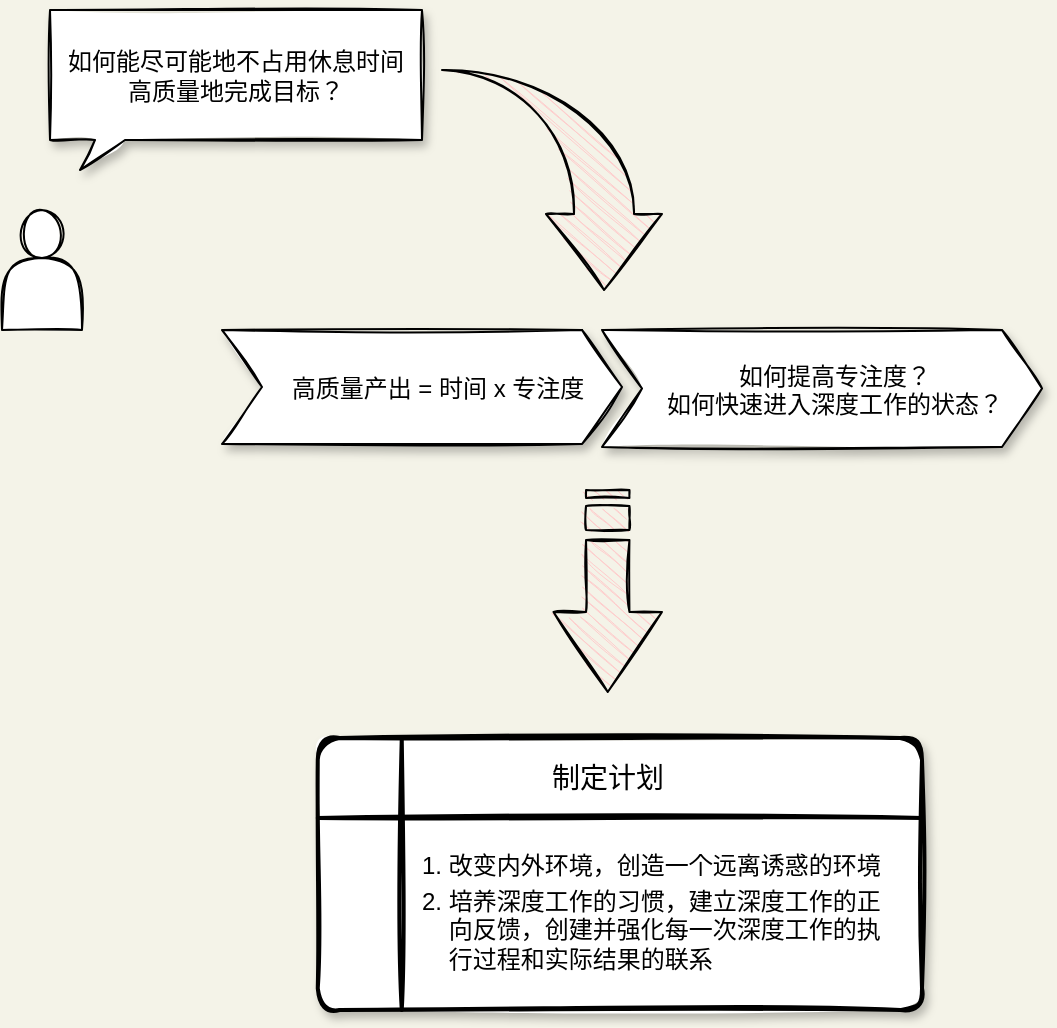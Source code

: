 <mxfile version="14.2.6" type="github">
  <diagram id="OWyOACpLeSbzCplrit9Z" name="第 1 页">
    <mxGraphModel dx="788" dy="517" grid="1" gridSize="10" guides="1" tooltips="1" connect="1" arrows="1" fold="1" page="1" pageScale="1" pageWidth="827" pageHeight="1169" background="#F4F3E8" math="0" shadow="0">
      <root>
        <mxCell id="0" />
        <mxCell id="1" parent="0" />
        <mxCell id="_OrqzrfAxAN4q48u0Pvt-3" value="" style="shape=actor;whiteSpace=wrap;html=1;sketch=1;rounded=1;" vertex="1" parent="1">
          <mxGeometry x="90" y="190" width="40" height="60" as="geometry" />
        </mxCell>
        <mxCell id="_OrqzrfAxAN4q48u0Pvt-4" value="如何能尽可能地不占用休息时间高质量地完成目标？" style="whiteSpace=wrap;html=1;shape=mxgraph.basic.rectCallout;dx=30;dy=15;boundedLbl=1;shadow=1;spacingLeft=6;spacingRight=6;sketch=1;rounded=1;" vertex="1" parent="1">
          <mxGeometry x="114" y="90" width="186" height="80" as="geometry" />
        </mxCell>
        <mxCell id="_OrqzrfAxAN4q48u0Pvt-8" value="高质量产出 = 时间 x 专注度" style="shape=step;perimeter=stepPerimeter;fixedSize=1;points=[];sketch=1;rounded=0;shadow=1;spacingLeft=16;" vertex="1" parent="1">
          <mxGeometry x="200" y="250" width="200" height="57" as="geometry" />
        </mxCell>
        <mxCell id="_OrqzrfAxAN4q48u0Pvt-10" value="如何提高专注度？&#xa;如何快速进入深度工作的状态？" style="shape=step;perimeter=stepPerimeter;fixedSize=1;points=[];sketch=1;rounded=0;shadow=1;spacingLeft=13;" vertex="1" parent="1">
          <mxGeometry x="390" y="250" width="220" height="58.5" as="geometry" />
        </mxCell>
        <mxCell id="_OrqzrfAxAN4q48u0Pvt-11" value="" style="html=1;shadow=0;dashed=0;align=center;verticalAlign=middle;shape=mxgraph.arrows2.stripedArrow;dy=0.6;dx=40;notch=25;rounded=0;sketch=1;fillColor=#FFCCCC;direction=south;" vertex="1" parent="1">
          <mxGeometry x="365.75" y="330" width="54.25" height="101" as="geometry" />
        </mxCell>
        <mxCell id="_OrqzrfAxAN4q48u0Pvt-12" value="" style="html=1;shadow=0;dashed=0;align=center;verticalAlign=middle;shape=mxgraph.arrows2.jumpInArrow;dy=15;dx=38;arrowHead=58;rounded=0;sketch=1;fillColor=#FFCCCC;direction=south;" vertex="1" parent="1">
          <mxGeometry x="310" y="120" width="110" height="110" as="geometry" />
        </mxCell>
        <mxCell id="_OrqzrfAxAN4q48u0Pvt-15" value="&lt;span&gt;1. 改变内外环境，创造一个远离诱惑的环境&lt;/span&gt;&lt;br&gt;&lt;span&gt;&lt;br&gt;&lt;br&gt;&lt;/span&gt;" style="shape=internalStorage;whiteSpace=wrap;html=1;dx=42;dy=40;rounded=1;arcSize=8;strokeWidth=2;shadow=1;glass=0;sketch=1;align=left;spacingLeft=50;spacingTop=20;spacingRight=10;fillStyle=auto;fillColor=#FFFFFF;" vertex="1" parent="1">
          <mxGeometry x="247.88" y="454" width="302.12" height="136" as="geometry" />
        </mxCell>
        <mxCell id="_OrqzrfAxAN4q48u0Pvt-16" value="&lt;font style=&quot;font-size: 14px&quot;&gt;制定计划&lt;/font&gt;" style="text;html=1;strokeColor=none;fillColor=none;align=center;verticalAlign=middle;whiteSpace=wrap;rounded=0;shadow=1;glass=0;sketch=1;" vertex="1" parent="1">
          <mxGeometry x="352.88" y="464" width="80" height="20" as="geometry" />
        </mxCell>
        <mxCell id="_OrqzrfAxAN4q48u0Pvt-19" value="&lt;span&gt;2. 培养深度工作的习惯，建立深度工作的正&amp;nbsp; &lt;br&gt;&amp;nbsp; &amp;nbsp; 向反馈，创建并强化每一次深度工作的执&lt;br&gt;&amp;nbsp; &amp;nbsp; 行过程和实际结果的联系&lt;/span&gt;" style="text;html=1;strokeColor=none;fillColor=none;align=left;verticalAlign=middle;whiteSpace=wrap;rounded=0;shadow=1;glass=0;sketch=1;" vertex="1" parent="1">
          <mxGeometry x="298" y="515" width="241" height="70" as="geometry" />
        </mxCell>
      </root>
    </mxGraphModel>
  </diagram>
</mxfile>

